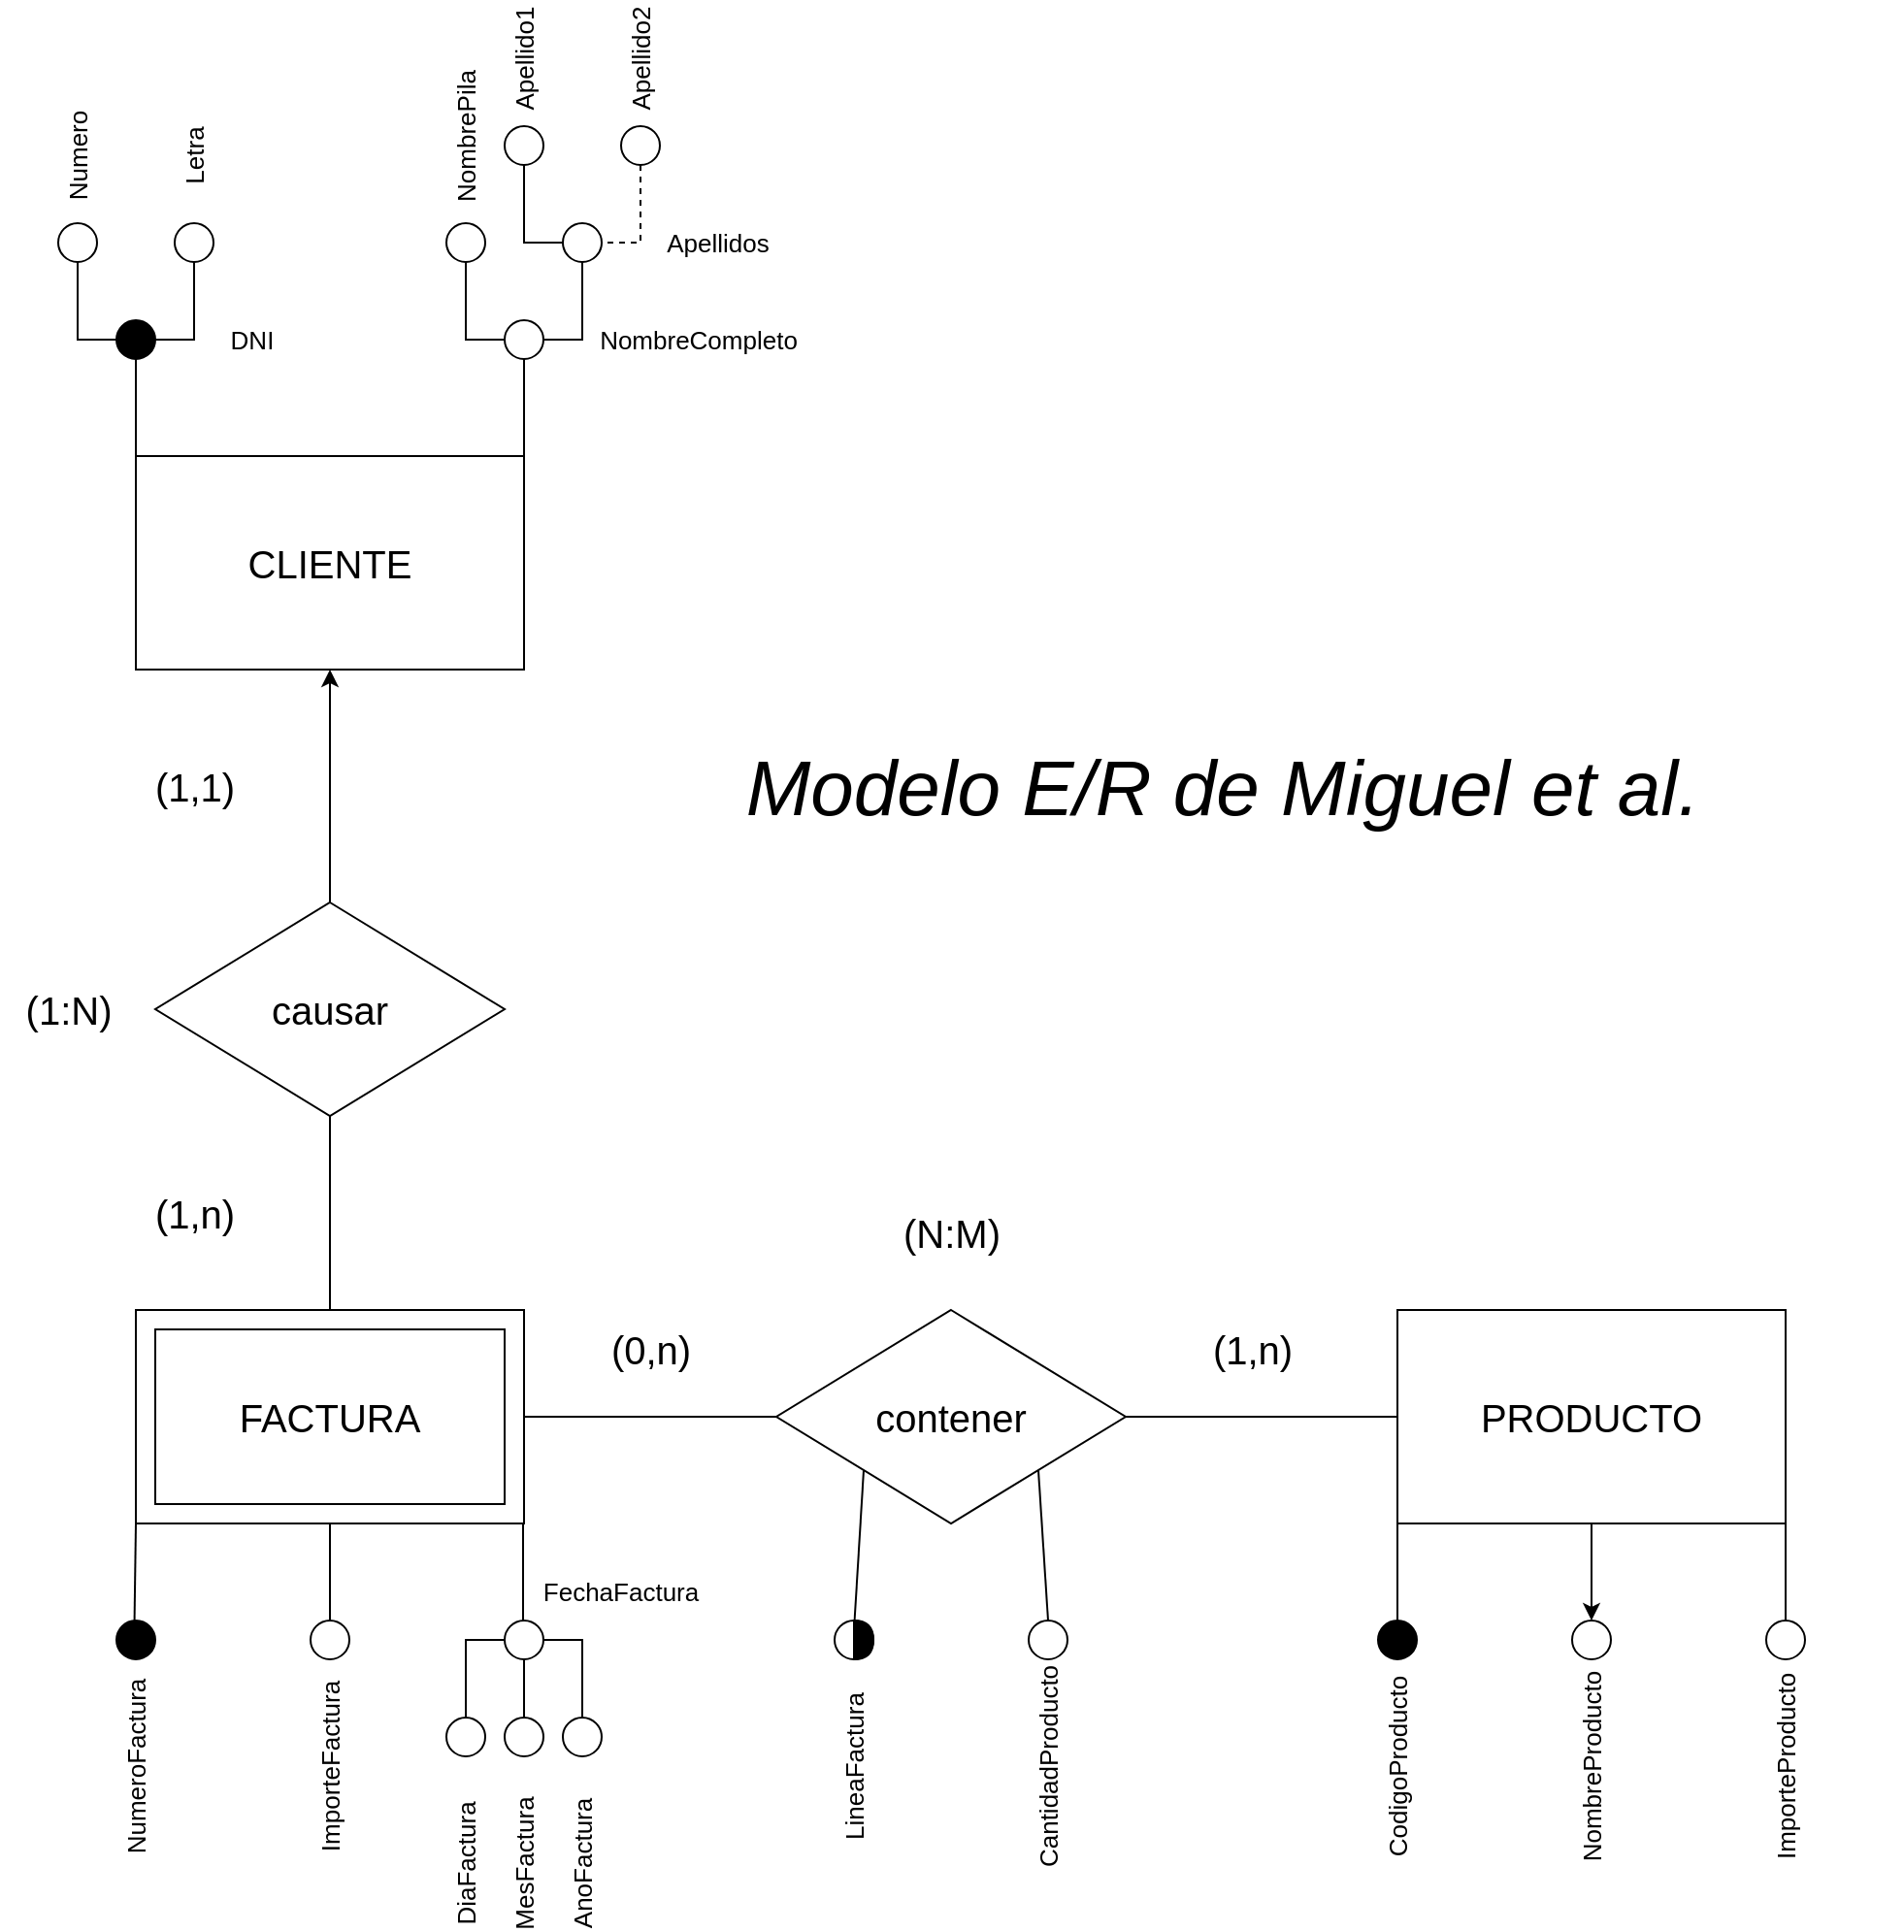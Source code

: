 <mxfile version="24.8.4">
  <diagram name="Page-1" id="vyGXIA79MHlj44jtNxEa">
    <mxGraphModel dx="1687" dy="878" grid="1" gridSize="10" guides="1" tooltips="1" connect="1" arrows="1" fold="1" page="1" pageScale="1" pageWidth="850" pageHeight="1100" math="0" shadow="0">
      <root>
        <mxCell id="0" />
        <mxCell id="1" parent="0" />
        <mxCell id="qK4679LcunszKpLoP00Q-4" style="edgeStyle=orthogonalEdgeStyle;rounded=0;orthogonalLoop=1;jettySize=auto;html=1;exitX=0.5;exitY=1;exitDx=0;exitDy=0;entryX=0.5;entryY=0;entryDx=0;entryDy=0;" edge="1" parent="1" source="KJN6vvObjJPDqSGQ1exF-57" target="KJN6vvObjJPDqSGQ1exF-60">
          <mxGeometry relative="1" as="geometry" />
        </mxCell>
        <mxCell id="KJN6vvObjJPDqSGQ1exF-57" value="&lt;span style=&quot;font-size: 20px;&quot;&gt;PRODUCTO&lt;/span&gt;" style="rounded=0;whiteSpace=wrap;html=1;" parent="1" vertex="1">
          <mxGeometry x="750" y="740" width="200" height="110" as="geometry" />
        </mxCell>
        <mxCell id="KJN6vvObjJPDqSGQ1exF-58" value="" style="endArrow=none;html=1;rounded=0;" parent="1" edge="1">
          <mxGeometry width="50" height="50" relative="1" as="geometry">
            <mxPoint x="750" y="900" as="sourcePoint" />
            <mxPoint x="750" y="850" as="targetPoint" />
          </mxGeometry>
        </mxCell>
        <mxCell id="KJN6vvObjJPDqSGQ1exF-59" value="" style="ellipse;whiteSpace=wrap;html=1;aspect=fixed;fillColor=#000000;" parent="1" vertex="1">
          <mxGeometry x="740" y="900" width="20" height="20" as="geometry" />
        </mxCell>
        <mxCell id="KJN6vvObjJPDqSGQ1exF-60" value="" style="ellipse;whiteSpace=wrap;html=1;aspect=fixed;fillColor=#FFFFFF;" parent="1" vertex="1">
          <mxGeometry x="840" y="900" width="20" height="20" as="geometry" />
        </mxCell>
        <mxCell id="KJN6vvObjJPDqSGQ1exF-62" value="" style="ellipse;whiteSpace=wrap;html=1;aspect=fixed;fillColor=#FFFFFF;" parent="1" vertex="1">
          <mxGeometry x="940" y="900" width="20" height="20" as="geometry" />
        </mxCell>
        <mxCell id="KJN6vvObjJPDqSGQ1exF-64" value="" style="ellipse;whiteSpace=wrap;html=1;aspect=fixed;fillColor=#FFFFFF;" parent="1" vertex="1">
          <mxGeometry x="560" y="900" width="20" height="20" as="geometry" />
        </mxCell>
        <mxCell id="KJN6vvObjJPDqSGQ1exF-66" value="&lt;font style=&quot;font-size: 13px;&quot;&gt;CodigoProducto&lt;/font&gt;" style="text;html=1;align=center;verticalAlign=middle;whiteSpace=wrap;rounded=0;rotation=-90;" parent="1" vertex="1">
          <mxGeometry x="720" y="960" width="60" height="30" as="geometry" />
        </mxCell>
        <mxCell id="KJN6vvObjJPDqSGQ1exF-67" value="&lt;font style=&quot;font-size: 13px;&quot;&gt;NombreProducto&lt;/font&gt;" style="text;html=1;align=center;verticalAlign=middle;whiteSpace=wrap;rounded=0;rotation=-90;" parent="1" vertex="1">
          <mxGeometry x="820" y="960" width="60" height="30" as="geometry" />
        </mxCell>
        <mxCell id="KJN6vvObjJPDqSGQ1exF-68" value="&lt;font style=&quot;font-size: 13px;&quot;&gt;ImporteProducto&lt;/font&gt;" style="text;html=1;align=center;verticalAlign=middle;whiteSpace=wrap;rounded=0;rotation=-90;" parent="1" vertex="1">
          <mxGeometry x="920" y="960" width="60" height="30" as="geometry" />
        </mxCell>
        <mxCell id="KJN6vvObjJPDqSGQ1exF-69" value="&lt;font style=&quot;font-size: 13px;&quot;&gt;CantidadProducto&lt;/font&gt;" style="text;html=1;align=center;verticalAlign=middle;whiteSpace=wrap;rounded=0;rotation=-90;" parent="1" vertex="1">
          <mxGeometry x="540" y="960" width="60" height="30" as="geometry" />
        </mxCell>
        <mxCell id="KJN6vvObjJPDqSGQ1exF-70" value="&lt;font style=&quot;font-size: 20px;&quot;&gt;contener&lt;/font&gt;" style="rhombus;whiteSpace=wrap;html=1;" parent="1" vertex="1">
          <mxGeometry x="430" y="740" width="180" height="110" as="geometry" />
        </mxCell>
        <mxCell id="KJN6vvObjJPDqSGQ1exF-71" value="" style="endArrow=none;html=1;rounded=0;entryX=0;entryY=0.5;entryDx=0;entryDy=0;exitX=1;exitY=0.5;exitDx=0;exitDy=0;" parent="1" source="KJN6vvObjJPDqSGQ1exF-73" target="KJN6vvObjJPDqSGQ1exF-70" edge="1">
          <mxGeometry width="50" height="50" relative="1" as="geometry">
            <mxPoint x="680" y="-170" as="sourcePoint" />
            <mxPoint x="-240" y="-220" as="targetPoint" />
          </mxGeometry>
        </mxCell>
        <mxCell id="KJN6vvObjJPDqSGQ1exF-72" value="" style="endArrow=none;html=1;rounded=0;entryX=0;entryY=0.5;entryDx=0;entryDy=0;exitX=1;exitY=0.5;exitDx=0;exitDy=0;" parent="1" source="KJN6vvObjJPDqSGQ1exF-70" target="KJN6vvObjJPDqSGQ1exF-57" edge="1">
          <mxGeometry width="50" height="50" relative="1" as="geometry">
            <mxPoint x="680" y="795" as="sourcePoint" />
            <mxPoint x="620" y="794.41" as="targetPoint" />
          </mxGeometry>
        </mxCell>
        <mxCell id="KJN6vvObjJPDqSGQ1exF-73" value="" style="rounded=0;whiteSpace=wrap;html=1;" parent="1" vertex="1">
          <mxGeometry x="100" y="740" width="200" height="110" as="geometry" />
        </mxCell>
        <mxCell id="KJN6vvObjJPDqSGQ1exF-74" value="" style="endArrow=none;html=1;rounded=0;" parent="1" edge="1">
          <mxGeometry width="50" height="50" relative="1" as="geometry">
            <mxPoint x="100" y="300" as="sourcePoint" />
            <mxPoint x="100" y="250" as="targetPoint" />
          </mxGeometry>
        </mxCell>
        <mxCell id="KJN6vvObjJPDqSGQ1exF-75" value="" style="ellipse;whiteSpace=wrap;html=1;aspect=fixed;fillColor=#000000;" parent="1" vertex="1">
          <mxGeometry x="90" y="230" width="20" height="20" as="geometry" />
        </mxCell>
        <mxCell id="KJN6vvObjJPDqSGQ1exF-76" value="&lt;font style=&quot;font-size: 13px;&quot;&gt;DNI&lt;/font&gt;" style="text;html=1;align=center;verticalAlign=middle;whiteSpace=wrap;rounded=0;rotation=0;" parent="1" vertex="1">
          <mxGeometry x="130" y="225" width="60" height="30" as="geometry" />
        </mxCell>
        <mxCell id="KJN6vvObjJPDqSGQ1exF-77" value="" style="endArrow=none;html=1;rounded=0;entryX=0;entryY=0.5;entryDx=0;entryDy=0;" parent="1" source="KJN6vvObjJPDqSGQ1exF-82" target="KJN6vvObjJPDqSGQ1exF-75" edge="1">
          <mxGeometry width="50" height="50" relative="1" as="geometry">
            <mxPoint x="70" y="190" as="sourcePoint" />
            <mxPoint x="80" y="240" as="targetPoint" />
            <Array as="points">
              <mxPoint x="70" y="240" />
            </Array>
          </mxGeometry>
        </mxCell>
        <mxCell id="KJN6vvObjJPDqSGQ1exF-78" value="" style="endArrow=none;html=1;rounded=0;" parent="1" source="KJN6vvObjJPDqSGQ1exF-84" edge="1">
          <mxGeometry width="50" height="50" relative="1" as="geometry">
            <mxPoint x="130" y="190" as="sourcePoint" />
            <mxPoint x="110" y="240" as="targetPoint" />
            <Array as="points">
              <mxPoint x="130" y="240" />
            </Array>
          </mxGeometry>
        </mxCell>
        <mxCell id="KJN6vvObjJPDqSGQ1exF-79" value="&lt;span style=&quot;font-size: 13px;&quot;&gt;Numero&lt;/span&gt;" style="text;html=1;align=center;verticalAlign=middle;whiteSpace=wrap;rounded=0;rotation=-90;" parent="1" vertex="1">
          <mxGeometry x="40" y="130" width="60" height="30" as="geometry" />
        </mxCell>
        <mxCell id="KJN6vvObjJPDqSGQ1exF-80" value="&lt;font style=&quot;font-size: 13px;&quot;&gt;Letra&lt;/font&gt;" style="text;html=1;align=center;verticalAlign=middle;whiteSpace=wrap;rounded=0;rotation=-90;" parent="1" vertex="1">
          <mxGeometry x="100" y="130" width="60" height="30" as="geometry" />
        </mxCell>
        <mxCell id="KJN6vvObjJPDqSGQ1exF-81" value="" style="endArrow=none;html=1;rounded=0;entryX=0;entryY=0.5;entryDx=0;entryDy=0;" parent="1" target="KJN6vvObjJPDqSGQ1exF-82" edge="1">
          <mxGeometry width="50" height="50" relative="1" as="geometry">
            <mxPoint x="70" y="190" as="sourcePoint" />
            <mxPoint x="90" y="240" as="targetPoint" />
            <Array as="points" />
          </mxGeometry>
        </mxCell>
        <mxCell id="KJN6vvObjJPDqSGQ1exF-82" value="" style="ellipse;whiteSpace=wrap;html=1;aspect=fixed;fillColor=#ffffff;" parent="1" vertex="1">
          <mxGeometry x="60" y="180" width="20" height="20" as="geometry" />
        </mxCell>
        <mxCell id="KJN6vvObjJPDqSGQ1exF-83" value="" style="endArrow=none;html=1;rounded=0;" parent="1" target="KJN6vvObjJPDqSGQ1exF-84" edge="1">
          <mxGeometry width="50" height="50" relative="1" as="geometry">
            <mxPoint x="130" y="190" as="sourcePoint" />
            <mxPoint x="110" y="240" as="targetPoint" />
            <Array as="points" />
          </mxGeometry>
        </mxCell>
        <mxCell id="KJN6vvObjJPDqSGQ1exF-84" value="" style="ellipse;whiteSpace=wrap;html=1;aspect=fixed;fillColor=#ffffff;" parent="1" vertex="1">
          <mxGeometry x="120" y="180" width="20" height="20" as="geometry" />
        </mxCell>
        <mxCell id="KJN6vvObjJPDqSGQ1exF-85" value="" style="endArrow=none;html=1;rounded=0;" parent="1" edge="1">
          <mxGeometry width="50" height="50" relative="1" as="geometry">
            <mxPoint x="300" y="300" as="sourcePoint" />
            <mxPoint x="300" y="250" as="targetPoint" />
          </mxGeometry>
        </mxCell>
        <mxCell id="KJN6vvObjJPDqSGQ1exF-86" value="" style="ellipse;whiteSpace=wrap;html=1;aspect=fixed;fillColor=#FFFFFF;" parent="1" vertex="1">
          <mxGeometry x="290" y="230" width="20" height="20" as="geometry" />
        </mxCell>
        <mxCell id="KJN6vvObjJPDqSGQ1exF-87" value="&lt;font style=&quot;font-size: 13px;&quot;&gt;NombreCompleto&lt;/font&gt;" style="text;html=1;align=center;verticalAlign=middle;whiteSpace=wrap;rounded=0;rotation=0;" parent="1" vertex="1">
          <mxGeometry x="360" y="225" width="60" height="30" as="geometry" />
        </mxCell>
        <mxCell id="KJN6vvObjJPDqSGQ1exF-88" value="" style="endArrow=none;html=1;rounded=0;" parent="1" edge="1">
          <mxGeometry width="50" height="50" relative="1" as="geometry">
            <mxPoint x="330" y="200" as="sourcePoint" />
            <mxPoint x="310" y="240" as="targetPoint" />
            <Array as="points">
              <mxPoint x="330" y="240" />
            </Array>
          </mxGeometry>
        </mxCell>
        <mxCell id="KJN6vvObjJPDqSGQ1exF-89" value="" style="ellipse;whiteSpace=wrap;html=1;aspect=fixed;fillColor=#FFFFFF;" parent="1" vertex="1">
          <mxGeometry x="320" y="180" width="20" height="20" as="geometry" />
        </mxCell>
        <mxCell id="KJN6vvObjJPDqSGQ1exF-90" value="" style="endArrow=none;html=1;rounded=0;entryX=0;entryY=0.5;entryDx=0;entryDy=0;" parent="1" edge="1">
          <mxGeometry width="50" height="50" relative="1" as="geometry">
            <mxPoint x="270" y="200" as="sourcePoint" />
            <mxPoint x="290" y="240" as="targetPoint" />
            <Array as="points">
              <mxPoint x="270" y="240" />
            </Array>
          </mxGeometry>
        </mxCell>
        <mxCell id="KJN6vvObjJPDqSGQ1exF-91" value="" style="ellipse;whiteSpace=wrap;html=1;aspect=fixed;fillColor=#FFFFFF;" parent="1" vertex="1">
          <mxGeometry x="260" y="180" width="20" height="20" as="geometry" />
        </mxCell>
        <mxCell id="KJN6vvObjJPDqSGQ1exF-92" value="&lt;font style=&quot;font-size: 13px;&quot;&gt;NombrePila&lt;/font&gt;" style="text;html=1;align=center;verticalAlign=middle;whiteSpace=wrap;rounded=0;rotation=-90;" parent="1" vertex="1">
          <mxGeometry x="240" y="120" width="60" height="30" as="geometry" />
        </mxCell>
        <mxCell id="KJN6vvObjJPDqSGQ1exF-93" value="" style="endArrow=none;html=1;rounded=0;entryX=0;entryY=0.5;entryDx=0;entryDy=0;" parent="1" edge="1">
          <mxGeometry width="50" height="50" relative="1" as="geometry">
            <mxPoint x="300" y="150" as="sourcePoint" />
            <mxPoint x="320" y="190" as="targetPoint" />
            <Array as="points">
              <mxPoint x="300" y="190" />
            </Array>
          </mxGeometry>
        </mxCell>
        <mxCell id="KJN6vvObjJPDqSGQ1exF-94" value="" style="endArrow=none;html=1;rounded=0;dashed=1;" parent="1" edge="1">
          <mxGeometry width="50" height="50" relative="1" as="geometry">
            <mxPoint x="360" y="150" as="sourcePoint" />
            <mxPoint x="340" y="190" as="targetPoint" />
            <Array as="points">
              <mxPoint x="360" y="190" />
            </Array>
          </mxGeometry>
        </mxCell>
        <mxCell id="KJN6vvObjJPDqSGQ1exF-95" value="" style="ellipse;whiteSpace=wrap;html=1;aspect=fixed;fillColor=#FFFFFF;" parent="1" vertex="1">
          <mxGeometry x="290" y="130" width="20" height="20" as="geometry" />
        </mxCell>
        <mxCell id="KJN6vvObjJPDqSGQ1exF-96" value="" style="ellipse;whiteSpace=wrap;html=1;aspect=fixed;fillColor=#FFFFFF;" parent="1" vertex="1">
          <mxGeometry x="350" y="130" width="20" height="20" as="geometry" />
        </mxCell>
        <mxCell id="KJN6vvObjJPDqSGQ1exF-138" value="&lt;font style=&quot;font-size: 13px;&quot;&gt;Apellido1&lt;/font&gt;" style="text;html=1;align=center;verticalAlign=middle;whiteSpace=wrap;rounded=0;rotation=-90;" parent="1" vertex="1">
          <mxGeometry x="270" y="80" width="60" height="30" as="geometry" />
        </mxCell>
        <mxCell id="KJN6vvObjJPDqSGQ1exF-139" value="&lt;font style=&quot;font-size: 13px;&quot;&gt;Apellido2&lt;/font&gt;" style="text;html=1;align=center;verticalAlign=middle;whiteSpace=wrap;rounded=0;rotation=-90;" parent="1" vertex="1">
          <mxGeometry x="330" y="80" width="60" height="30" as="geometry" />
        </mxCell>
        <mxCell id="KJN6vvObjJPDqSGQ1exF-140" value="&lt;font style=&quot;font-size: 13px;&quot;&gt;Apellidos&lt;/font&gt;" style="text;html=1;align=center;verticalAlign=middle;whiteSpace=wrap;rounded=0;rotation=0;" parent="1" vertex="1">
          <mxGeometry x="370" y="175" width="60" height="30" as="geometry" />
        </mxCell>
        <mxCell id="KJN6vvObjJPDqSGQ1exF-141" value="" style="endArrow=none;html=1;rounded=0;" parent="1" edge="1">
          <mxGeometry width="50" height="50" relative="1" as="geometry">
            <mxPoint x="200" y="900" as="sourcePoint" />
            <mxPoint x="200" y="850" as="targetPoint" />
          </mxGeometry>
        </mxCell>
        <mxCell id="KJN6vvObjJPDqSGQ1exF-142" value="" style="ellipse;whiteSpace=wrap;html=1;aspect=fixed;fillColor=#FFFFFF;" parent="1" vertex="1">
          <mxGeometry x="190" y="900" width="20" height="20" as="geometry" />
        </mxCell>
        <mxCell id="KJN6vvObjJPDqSGQ1exF-143" value="&lt;font style=&quot;font-size: 13px;&quot;&gt;FechaFactura&lt;/font&gt;" style="text;html=1;align=center;verticalAlign=middle;whiteSpace=wrap;rounded=0;rotation=0;" parent="1" vertex="1">
          <mxGeometry x="320" y="870" width="60" height="30" as="geometry" />
        </mxCell>
        <mxCell id="KJN6vvObjJPDqSGQ1exF-146" value="" style="ellipse;whiteSpace=wrap;html=1;aspect=fixed;fillColor=#000000;" parent="1" vertex="1">
          <mxGeometry x="90" y="900" width="20" height="20" as="geometry" />
        </mxCell>
        <mxCell id="KJN6vvObjJPDqSGQ1exF-151" value="" style="endArrow=none;html=1;rounded=0;entryX=0;entryY=1;entryDx=0;entryDy=0;" parent="1" target="KJN6vvObjJPDqSGQ1exF-73" edge="1">
          <mxGeometry width="50" height="50" relative="1" as="geometry">
            <mxPoint x="99.0" y="920" as="sourcePoint" />
            <mxPoint x="99.0" y="870" as="targetPoint" />
          </mxGeometry>
        </mxCell>
        <mxCell id="KJN6vvObjJPDqSGQ1exF-157" value="" style="ellipse;whiteSpace=wrap;html=1;aspect=fixed;fillStyle=auto;" parent="1" vertex="1">
          <mxGeometry x="460" y="900" width="20" height="20" as="geometry" />
        </mxCell>
        <mxCell id="KJN6vvObjJPDqSGQ1exF-160" value="&lt;span style=&quot;font-size: 13px;&quot;&gt;LineaFactura&lt;/span&gt;" style="text;html=1;align=center;verticalAlign=middle;whiteSpace=wrap;rounded=0;rotation=-90;" parent="1" vertex="1">
          <mxGeometry x="440" y="960" width="60" height="30" as="geometry" />
        </mxCell>
        <mxCell id="KJN6vvObjJPDqSGQ1exF-161" value="" style="ellipse;whiteSpace=wrap;html=1;aspect=fixed;fillColor=#FFFFFF;" parent="1" vertex="1">
          <mxGeometry x="290" y="900" width="20" height="20" as="geometry" />
        </mxCell>
        <mxCell id="KJN6vvObjJPDqSGQ1exF-162" value="" style="endArrow=none;html=1;rounded=0;" parent="1" edge="1">
          <mxGeometry width="50" height="50" relative="1" as="geometry">
            <mxPoint x="299.5" y="900" as="sourcePoint" />
            <mxPoint x="299.5" y="850" as="targetPoint" />
          </mxGeometry>
        </mxCell>
        <mxCell id="KJN6vvObjJPDqSGQ1exF-163" value="&lt;font style=&quot;font-size: 13px;&quot;&gt;ImporteFactura&lt;/font&gt;" style="text;html=1;align=center;verticalAlign=middle;whiteSpace=wrap;rounded=0;rotation=-90;" parent="1" vertex="1">
          <mxGeometry x="170" y="960" width="60" height="30" as="geometry" />
        </mxCell>
        <mxCell id="KJN6vvObjJPDqSGQ1exF-164" value="&lt;span style=&quot;font-size: 13px;&quot;&gt;NumeroFactura&lt;/span&gt;" style="text;html=1;align=center;verticalAlign=middle;whiteSpace=wrap;rounded=0;rotation=-90;" parent="1" vertex="1">
          <mxGeometry x="70" y="960" width="60" height="30" as="geometry" />
        </mxCell>
        <mxCell id="KJN6vvObjJPDqSGQ1exF-165" value="&lt;span style=&quot;font-size: 20px;&quot;&gt;CLIENTE&lt;/span&gt;" style="rounded=0;whiteSpace=wrap;html=1;" parent="1" vertex="1">
          <mxGeometry x="100" y="300" width="200" height="110" as="geometry" />
        </mxCell>
        <mxCell id="KJN6vvObjJPDqSGQ1exF-166" value="&lt;font style=&quot;font-size: 20px;&quot;&gt;causar&lt;/font&gt;" style="rhombus;whiteSpace=wrap;html=1;" parent="1" vertex="1">
          <mxGeometry x="110" y="530" width="180" height="110" as="geometry" />
        </mxCell>
        <mxCell id="KJN6vvObjJPDqSGQ1exF-168" value="" style="endArrow=none;html=1;rounded=0;exitX=0.5;exitY=0;exitDx=0;exitDy=0;entryX=0.5;entryY=1;entryDx=0;entryDy=0;" parent="1" source="KJN6vvObjJPDqSGQ1exF-73" target="KJN6vvObjJPDqSGQ1exF-166" edge="1">
          <mxGeometry width="50" height="50" relative="1" as="geometry">
            <mxPoint x="310" y="720" as="sourcePoint" />
            <mxPoint x="320" y="615.05" as="targetPoint" />
          </mxGeometry>
        </mxCell>
        <mxCell id="KJN6vvObjJPDqSGQ1exF-170" value="" style="shape=or;whiteSpace=wrap;html=1;fillColor=#000000;" parent="1" vertex="1">
          <mxGeometry x="470" y="900" width="10" height="20" as="geometry" />
        </mxCell>
        <mxCell id="JsVpPgzTbFQcecBSGwlL-21" value="" style="endArrow=none;html=1;rounded=0;entryX=1;entryY=1;entryDx=0;entryDy=0;" parent="1" edge="1" target="KJN6vvObjJPDqSGQ1exF-57">
          <mxGeometry width="50" height="50" relative="1" as="geometry">
            <mxPoint x="950" y="900" as="sourcePoint" />
            <mxPoint x="950" y="850" as="targetPoint" />
          </mxGeometry>
        </mxCell>
        <mxCell id="JsVpPgzTbFQcecBSGwlL-22" value="" style="endArrow=none;html=1;rounded=0;" parent="1" edge="1">
          <mxGeometry width="50" height="50" relative="1" as="geometry">
            <mxPoint x="330" y="950" as="sourcePoint" />
            <mxPoint x="310" y="910" as="targetPoint" />
            <Array as="points">
              <mxPoint x="330" y="910" />
            </Array>
          </mxGeometry>
        </mxCell>
        <mxCell id="JsVpPgzTbFQcecBSGwlL-23" value="" style="endArrow=none;html=1;rounded=0;entryX=0;entryY=0.5;entryDx=0;entryDy=0;" parent="1" target="KJN6vvObjJPDqSGQ1exF-161" edge="1">
          <mxGeometry width="50" height="50" relative="1" as="geometry">
            <mxPoint x="270" y="950" as="sourcePoint" />
            <mxPoint x="250" y="910" as="targetPoint" />
            <Array as="points">
              <mxPoint x="270" y="910" />
            </Array>
          </mxGeometry>
        </mxCell>
        <mxCell id="JsVpPgzTbFQcecBSGwlL-24" value="" style="endArrow=none;html=1;rounded=0;entryX=0.5;entryY=1;entryDx=0;entryDy=0;" parent="1" target="KJN6vvObjJPDqSGQ1exF-161" edge="1">
          <mxGeometry width="50" height="50" relative="1" as="geometry">
            <mxPoint x="300" y="950" as="sourcePoint" />
            <mxPoint x="280" y="970" as="targetPoint" />
            <Array as="points" />
          </mxGeometry>
        </mxCell>
        <mxCell id="JsVpPgzTbFQcecBSGwlL-25" value="" style="ellipse;whiteSpace=wrap;html=1;aspect=fixed;fillColor=#FFFFFF;" parent="1" vertex="1">
          <mxGeometry x="260" y="950" width="20" height="20" as="geometry" />
        </mxCell>
        <mxCell id="JsVpPgzTbFQcecBSGwlL-26" value="" style="ellipse;whiteSpace=wrap;html=1;aspect=fixed;fillColor=#FFFFFF;" parent="1" vertex="1">
          <mxGeometry x="290" y="950" width="20" height="20" as="geometry" />
        </mxCell>
        <mxCell id="JsVpPgzTbFQcecBSGwlL-27" value="" style="ellipse;whiteSpace=wrap;html=1;aspect=fixed;fillColor=#FFFFFF;" parent="1" vertex="1">
          <mxGeometry x="320" y="950" width="20" height="20" as="geometry" />
        </mxCell>
        <mxCell id="JsVpPgzTbFQcecBSGwlL-28" value="&lt;font style=&quot;font-size: 13px;&quot;&gt;DiaFactura&lt;/font&gt;" style="text;html=1;align=center;verticalAlign=middle;whiteSpace=wrap;rounded=0;rotation=-90;" parent="1" vertex="1">
          <mxGeometry x="240" y="1010" width="60" height="30" as="geometry" />
        </mxCell>
        <mxCell id="JsVpPgzTbFQcecBSGwlL-29" value="&lt;font style=&quot;font-size: 13px;&quot;&gt;MesFactura&lt;/font&gt;" style="text;html=1;align=center;verticalAlign=middle;whiteSpace=wrap;rounded=0;rotation=-90;" parent="1" vertex="1">
          <mxGeometry x="270" y="1010" width="60" height="30" as="geometry" />
        </mxCell>
        <mxCell id="JsVpPgzTbFQcecBSGwlL-31" value="&lt;font style=&quot;font-size: 13px;&quot;&gt;AnoFactura&lt;/font&gt;" style="text;html=1;align=center;verticalAlign=middle;whiteSpace=wrap;rounded=0;rotation=-90;" parent="1" vertex="1">
          <mxGeometry x="300" y="1010" width="60" height="30" as="geometry" />
        </mxCell>
        <mxCell id="JsVpPgzTbFQcecBSGwlL-32" value="&lt;font style=&quot;font-size: 20px;&quot;&gt;(0,n)&lt;/font&gt;" style="text;html=1;align=center;verticalAlign=middle;resizable=0;points=[];autosize=1;strokeColor=none;fillColor=none;" parent="1" vertex="1">
          <mxGeometry x="335" y="740" width="60" height="40" as="geometry" />
        </mxCell>
        <mxCell id="JsVpPgzTbFQcecBSGwlL-33" value="&lt;font style=&quot;font-size: 20px;&quot;&gt;(1,n)&lt;/font&gt;" style="text;html=1;align=center;verticalAlign=middle;resizable=0;points=[];autosize=1;strokeColor=none;fillColor=none;" parent="1" vertex="1">
          <mxGeometry x="645" y="740" width="60" height="40" as="geometry" />
        </mxCell>
        <mxCell id="JsVpPgzTbFQcecBSGwlL-34" value="&lt;font style=&quot;font-size: 20px;&quot;&gt;(N:M)&lt;/font&gt;" style="text;html=1;align=center;verticalAlign=middle;resizable=0;points=[];autosize=1;strokeColor=none;fillColor=none;" parent="1" vertex="1">
          <mxGeometry x="485" y="680" width="70" height="40" as="geometry" />
        </mxCell>
        <mxCell id="JsVpPgzTbFQcecBSGwlL-35" value="&lt;font style=&quot;font-size: 20px;&quot;&gt;(1:N)&lt;/font&gt;" style="text;html=1;align=center;verticalAlign=middle;resizable=0;points=[];autosize=1;strokeColor=none;fillColor=none;" parent="1" vertex="1">
          <mxGeometry x="30" y="565" width="70" height="40" as="geometry" />
        </mxCell>
        <mxCell id="JsVpPgzTbFQcecBSGwlL-36" value="&lt;font style=&quot;font-size: 20px;&quot;&gt;(1,n)&lt;/font&gt;" style="text;html=1;align=center;verticalAlign=middle;resizable=0;points=[];autosize=1;strokeColor=none;fillColor=none;" parent="1" vertex="1">
          <mxGeometry x="100" y="670" width="60" height="40" as="geometry" />
        </mxCell>
        <mxCell id="JsVpPgzTbFQcecBSGwlL-37" value="&lt;font style=&quot;font-size: 20px;&quot;&gt;(1,1)&lt;/font&gt;" style="text;html=1;align=center;verticalAlign=middle;resizable=0;points=[];autosize=1;strokeColor=none;fillColor=none;" parent="1" vertex="1">
          <mxGeometry x="100" y="450" width="60" height="40" as="geometry" />
        </mxCell>
        <mxCell id="JsVpPgzTbFQcecBSGwlL-38" value="" style="endArrow=classic;html=1;rounded=0;entryX=0.5;entryY=1;entryDx=0;entryDy=0;" parent="1" target="KJN6vvObjJPDqSGQ1exF-165" edge="1">
          <mxGeometry width="50" height="50" relative="1" as="geometry">
            <mxPoint x="200" y="530" as="sourcePoint" />
            <mxPoint x="250" y="480" as="targetPoint" />
          </mxGeometry>
        </mxCell>
        <mxCell id="qK4679LcunszKpLoP00Q-1" value="" style="endArrow=none;html=1;rounded=0;exitX=1;exitY=1;exitDx=0;exitDy=0;entryX=0.5;entryY=0;entryDx=0;entryDy=0;" edge="1" parent="1" source="KJN6vvObjJPDqSGQ1exF-70" target="KJN6vvObjJPDqSGQ1exF-64">
          <mxGeometry width="50" height="50" relative="1" as="geometry">
            <mxPoint x="700" y="810" as="sourcePoint" />
            <mxPoint x="750" y="760" as="targetPoint" />
          </mxGeometry>
        </mxCell>
        <mxCell id="qK4679LcunszKpLoP00Q-2" value="" style="endArrow=none;html=1;rounded=0;exitX=0;exitY=1;exitDx=0;exitDy=0;entryX=0;entryY=0.25;entryDx=0;entryDy=0;entryPerimeter=0;" edge="1" parent="1" source="KJN6vvObjJPDqSGQ1exF-70" target="KJN6vvObjJPDqSGQ1exF-170">
          <mxGeometry width="50" height="50" relative="1" as="geometry">
            <mxPoint x="575" y="833" as="sourcePoint" />
            <mxPoint x="600" y="990" as="targetPoint" />
          </mxGeometry>
        </mxCell>
        <mxCell id="qK4679LcunszKpLoP00Q-5" value="&lt;p class=&quot;MsoNormal&quot;&gt;&lt;i&gt;&lt;font style=&quot;font-size: 40px;&quot;&gt;Modelo E/R de Miguel et al.&lt;/font&gt;&lt;/i&gt;&lt;/p&gt;" style="text;html=1;align=center;verticalAlign=middle;whiteSpace=wrap;rounded=0;" vertex="1" parent="1">
          <mxGeometry x="310" y="320" width="700" height="300" as="geometry" />
        </mxCell>
        <mxCell id="qK4679LcunszKpLoP00Q-6" value="&lt;span style=&quot;font-size: 20px;&quot;&gt;FACTURA&lt;/span&gt;" style="rounded=0;whiteSpace=wrap;html=1;" vertex="1" parent="1">
          <mxGeometry x="110" y="750" width="180" height="90" as="geometry" />
        </mxCell>
      </root>
    </mxGraphModel>
  </diagram>
</mxfile>
